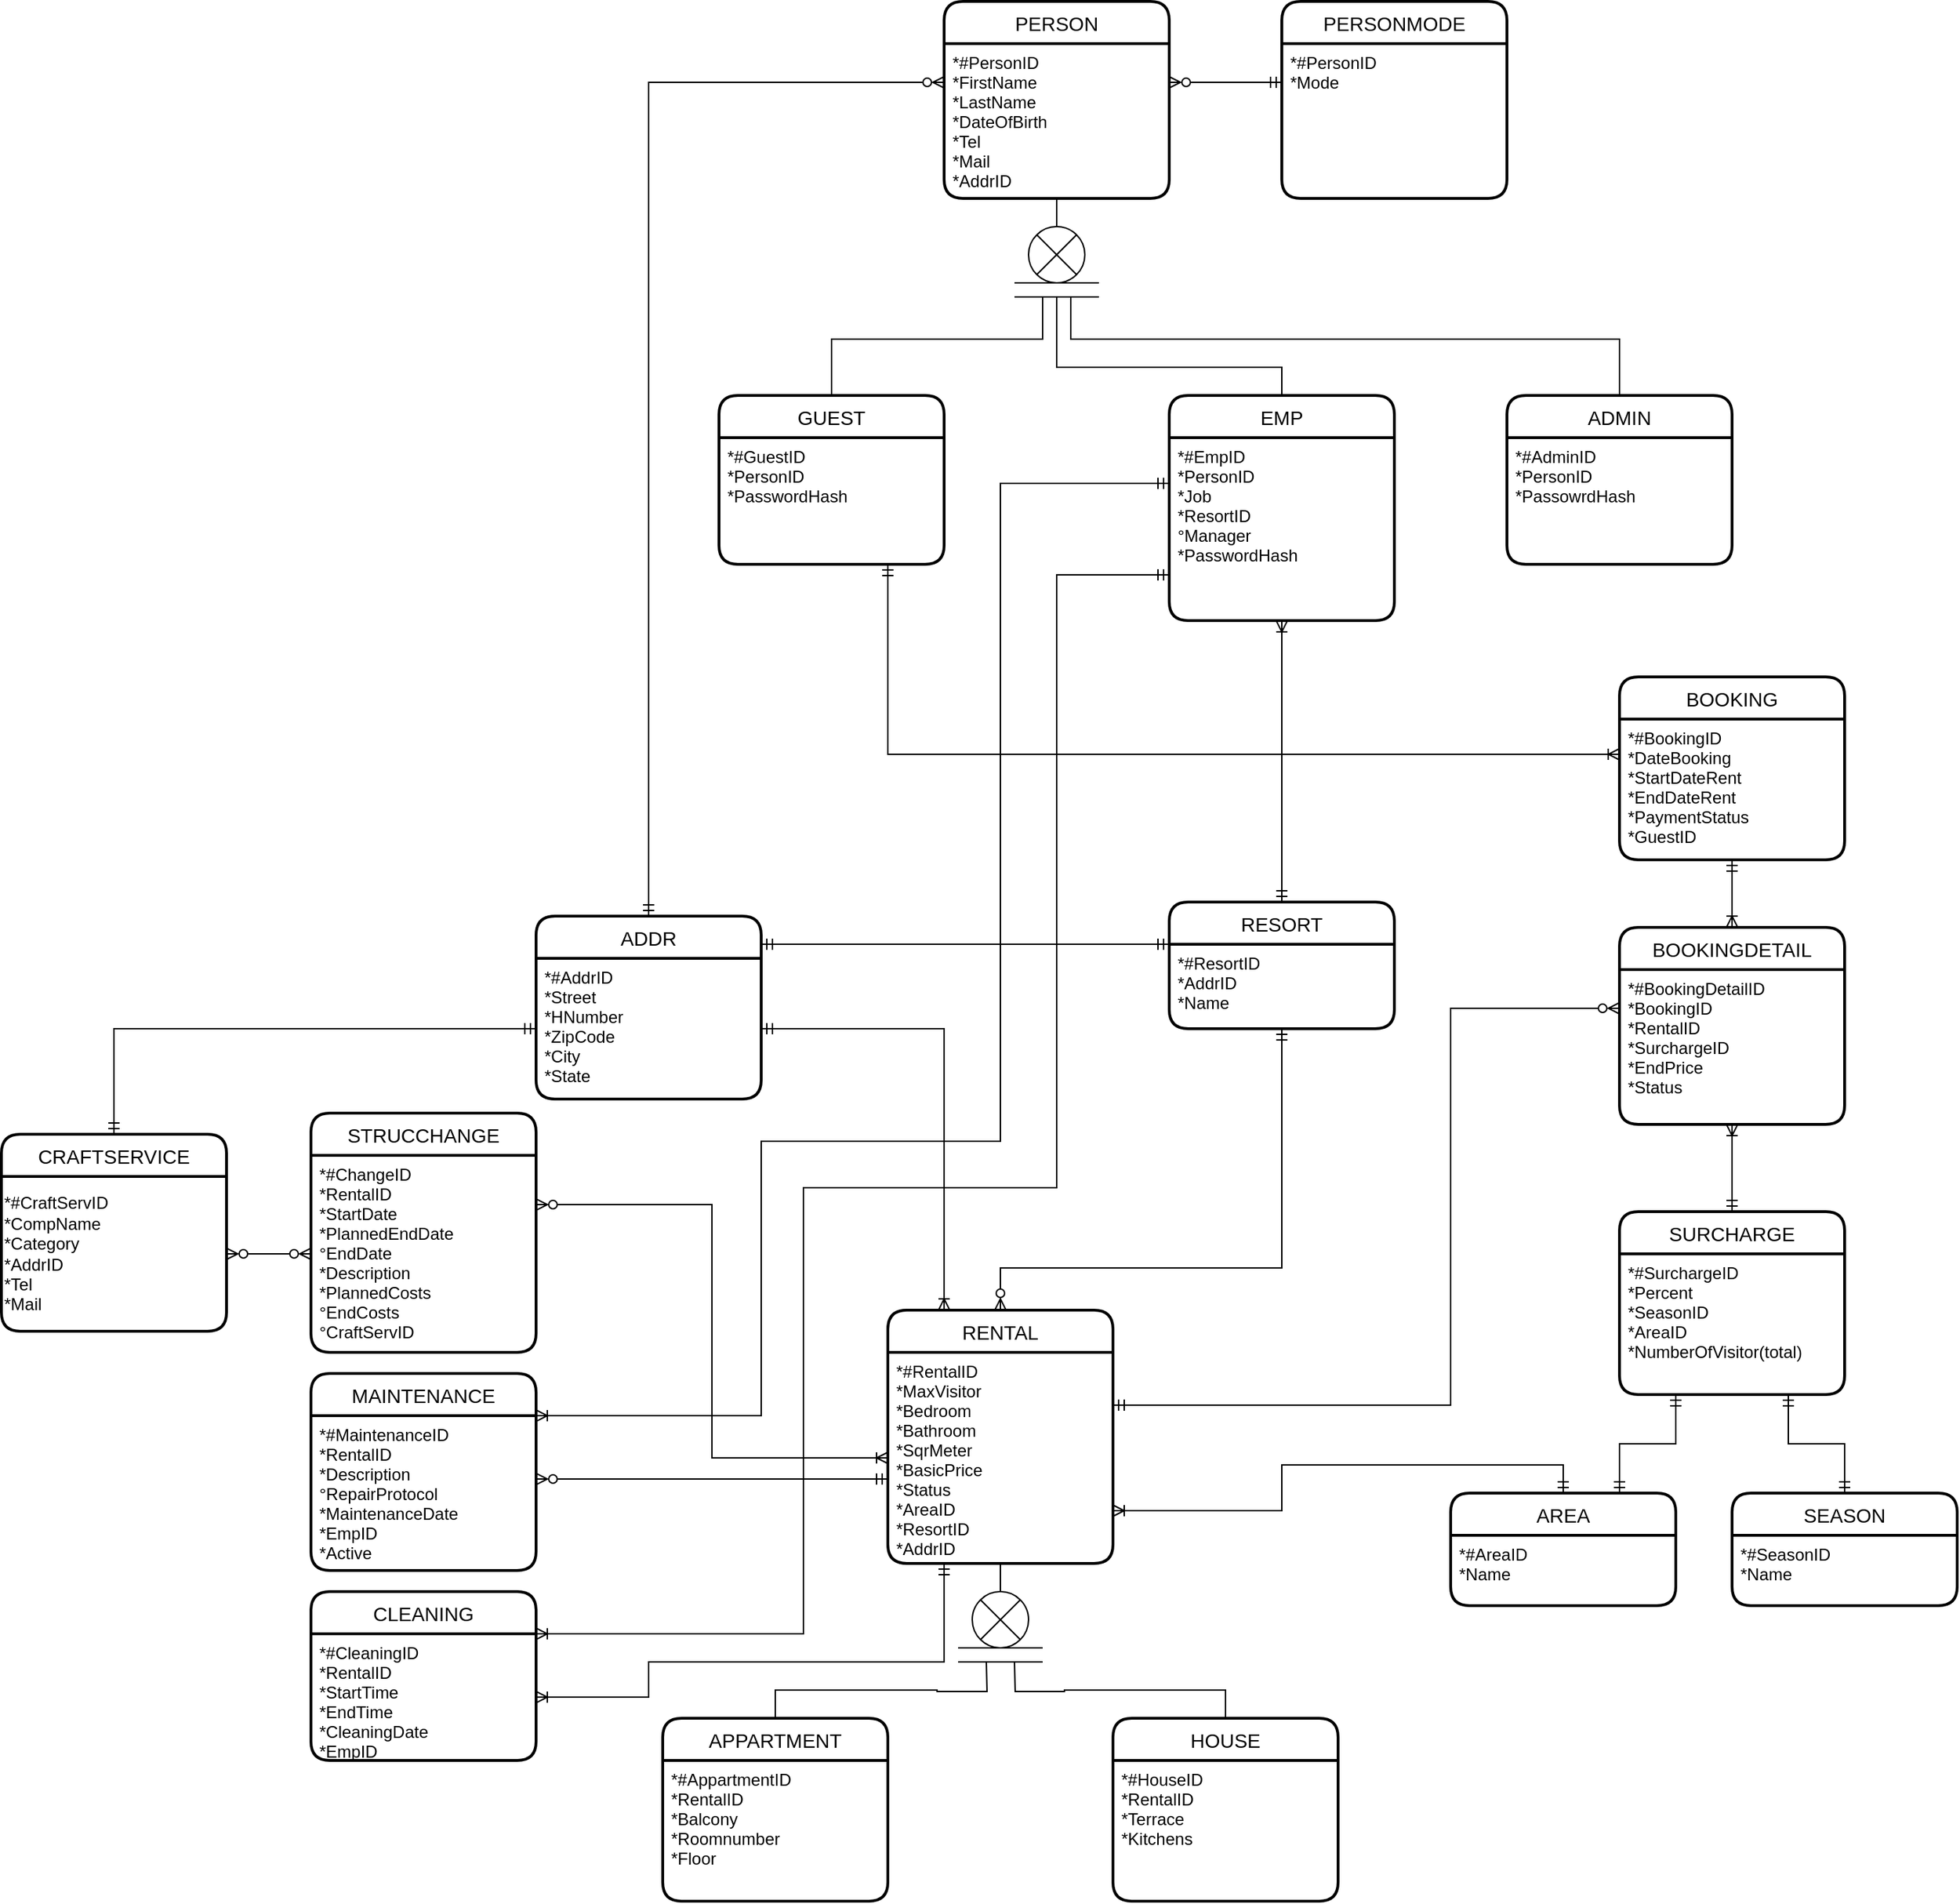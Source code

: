 <mxfile version="20.6.0" type="device"><diagram id="aWS-UrUtGDOm6s4PCsFX" name="Page-1"><mxGraphModel dx="2249" dy="1901" grid="1" gridSize="10" guides="1" tooltips="1" connect="1" arrows="1" fold="1" page="1" pageScale="1" pageWidth="827" pageHeight="1169" math="0" shadow="0"><root><mxCell id="0"/><mxCell id="1" parent="0"/><mxCell id="pVvOawuIxSXvEvGRF1L0-3" value="ADDR" style="swimlane;childLayout=stackLayout;horizontal=1;startSize=30;horizontalStack=0;rounded=1;fontSize=14;fontStyle=0;strokeWidth=2;resizeParent=0;resizeLast=1;shadow=0;dashed=0;align=center;" parent="1" vertex="1"><mxGeometry x="30" y="290" width="160" height="130" as="geometry"/></mxCell><mxCell id="pVvOawuIxSXvEvGRF1L0-4" value="*#AddrID&#xA;*Street&#xA;*HNumber&#xA;*ZipCode&#xA;*City&#xA;*State&#xA;&#xA;" style="align=left;strokeColor=none;fillColor=none;spacingLeft=4;fontSize=12;verticalAlign=top;resizable=0;rotatable=0;part=1;" parent="pVvOawuIxSXvEvGRF1L0-3" vertex="1"><mxGeometry y="30" width="160" height="100" as="geometry"/></mxCell><mxCell id="5Nb0aw0FbilER9dy1wmk-6" style="edgeStyle=orthogonalEdgeStyle;rounded=0;orthogonalLoop=1;jettySize=auto;html=1;exitX=0.5;exitY=1;exitDx=0;exitDy=0;startArrow=ERmandOne;startFill=0;endArrow=ERzeroToMany;endFill=0;entryX=0.5;entryY=0;entryDx=0;entryDy=0;" parent="1" source="pVvOawuIxSXvEvGRF1L0-5" target="pVvOawuIxSXvEvGRF1L0-9" edge="1"><mxGeometry relative="1" as="geometry"><mxPoint x="540" y="540" as="targetPoint"/><Array as="points"><mxPoint x="560" y="540"/><mxPoint x="360" y="540"/></Array></mxGeometry></mxCell><mxCell id="pVvOawuIxSXvEvGRF1L0-5" value="RESORT" style="swimlane;childLayout=stackLayout;horizontal=1;startSize=30;horizontalStack=0;rounded=1;fontSize=14;fontStyle=0;strokeWidth=2;resizeParent=0;resizeLast=1;shadow=0;dashed=0;align=center;" parent="1" vertex="1"><mxGeometry x="480" y="280" width="160" height="90" as="geometry"/></mxCell><mxCell id="pVvOawuIxSXvEvGRF1L0-6" value="*#ResortID&#xA;*AddrID&#xA;*Name&#xA;" style="align=left;strokeColor=none;fillColor=none;spacingLeft=4;fontSize=12;verticalAlign=top;resizable=0;rotatable=0;part=1;" parent="pVvOawuIxSXvEvGRF1L0-5" vertex="1"><mxGeometry y="30" width="160" height="60" as="geometry"/></mxCell><mxCell id="pVvOawuIxSXvEvGRF1L0-8" style="edgeStyle=orthogonalEdgeStyle;rounded=0;orthogonalLoop=1;jettySize=auto;html=1;exitX=0.5;exitY=1;exitDx=0;exitDy=0;entryX=0.5;entryY=0;entryDx=0;entryDy=0;startArrow=ERoneToMany;startFill=0;endArrow=ERmandOne;endFill=0;" parent="1" source="3sIMID8LesVrFfQINuA5-2" target="pVvOawuIxSXvEvGRF1L0-5" edge="1"><mxGeometry relative="1" as="geometry"/></mxCell><mxCell id="pVvOawuIxSXvEvGRF1L0-9" value="RENTAL" style="swimlane;childLayout=stackLayout;horizontal=1;startSize=30;horizontalStack=0;rounded=1;fontSize=14;fontStyle=0;strokeWidth=2;resizeParent=0;resizeLast=1;shadow=0;dashed=0;align=center;" parent="1" vertex="1"><mxGeometry x="280" y="570" width="160" height="180" as="geometry"/></mxCell><mxCell id="pVvOawuIxSXvEvGRF1L0-10" value="*#RentalID&#xA;*MaxVisitor&#xA;*Bedroom&#xA;*Bathroom&#xA;*SqrMeter&#xA;*BasicPrice&#xA;*Status&#xA;*AreaID&#xA;*ResortID&#xA;*AddrID&#xA;&#xA;&#xA;" style="align=left;strokeColor=none;fillColor=none;spacingLeft=4;fontSize=12;verticalAlign=top;resizable=0;rotatable=0;part=1;" parent="pVvOawuIxSXvEvGRF1L0-9" vertex="1"><mxGeometry y="30" width="160" height="150" as="geometry"/></mxCell><mxCell id="pVvOawuIxSXvEvGRF1L0-11" style="edgeStyle=orthogonalEdgeStyle;rounded=0;orthogonalLoop=1;jettySize=auto;html=1;exitX=0.25;exitY=0;exitDx=0;exitDy=0;entryX=1;entryY=0.5;entryDx=0;entryDy=0;startArrow=ERoneToMany;startFill=0;endArrow=ERmandOne;endFill=0;" parent="1" source="pVvOawuIxSXvEvGRF1L0-9" target="pVvOawuIxSXvEvGRF1L0-4" edge="1"><mxGeometry relative="1" as="geometry"><Array as="points"><mxPoint x="320" y="370"/></Array></mxGeometry></mxCell><mxCell id="pVvOawuIxSXvEvGRF1L0-21" style="edgeStyle=orthogonalEdgeStyle;rounded=0;orthogonalLoop=1;jettySize=auto;html=1;exitX=0.5;exitY=0;exitDx=0;exitDy=0;startArrow=none;startFill=0;endArrow=none;endFill=0;" parent="1" source="pVvOawuIxSXvEvGRF1L0-12" edge="1"><mxGeometry relative="1" as="geometry"><mxPoint x="350" y="820" as="targetPoint"/></mxGeometry></mxCell><mxCell id="pVvOawuIxSXvEvGRF1L0-12" value="APPARTMENT" style="swimlane;childLayout=stackLayout;horizontal=1;startSize=30;horizontalStack=0;rounded=1;fontSize=14;fontStyle=0;strokeWidth=2;resizeParent=0;resizeLast=1;shadow=0;dashed=0;align=center;" parent="1" vertex="1"><mxGeometry x="120" y="860" width="160" height="130" as="geometry"/></mxCell><mxCell id="pVvOawuIxSXvEvGRF1L0-13" value="*#AppartmentID&#xA;*RentalID&#xA;*Balcony&#xA;*Roomnumber&#xA;*Floor" style="align=left;strokeColor=none;fillColor=none;spacingLeft=4;fontSize=12;verticalAlign=top;resizable=0;rotatable=0;part=1;" parent="pVvOawuIxSXvEvGRF1L0-12" vertex="1"><mxGeometry y="30" width="160" height="100" as="geometry"/></mxCell><mxCell id="pVvOawuIxSXvEvGRF1L0-20" style="edgeStyle=orthogonalEdgeStyle;rounded=0;orthogonalLoop=1;jettySize=auto;html=1;exitX=0.5;exitY=0;exitDx=0;exitDy=0;startArrow=none;startFill=0;endArrow=none;endFill=0;" parent="1" source="pVvOawuIxSXvEvGRF1L0-14" edge="1"><mxGeometry relative="1" as="geometry"><mxPoint x="370" y="820" as="targetPoint"/></mxGeometry></mxCell><mxCell id="pVvOawuIxSXvEvGRF1L0-14" value="HOUSE" style="swimlane;childLayout=stackLayout;horizontal=1;startSize=30;horizontalStack=0;rounded=1;fontSize=14;fontStyle=0;strokeWidth=2;resizeParent=0;resizeLast=1;shadow=0;dashed=0;align=center;" parent="1" vertex="1"><mxGeometry x="440" y="860" width="160" height="130" as="geometry"/></mxCell><mxCell id="pVvOawuIxSXvEvGRF1L0-15" value="*#HouseID&#xA;*RentalID&#xA;*Terrace&#xA;*Kitchens&#xA;" style="align=left;strokeColor=none;fillColor=none;spacingLeft=4;fontSize=12;verticalAlign=top;resizable=0;rotatable=0;part=1;" parent="pVvOawuIxSXvEvGRF1L0-14" vertex="1"><mxGeometry y="30" width="160" height="100" as="geometry"/></mxCell><mxCell id="pVvOawuIxSXvEvGRF1L0-16" value="" style="ellipse;whiteSpace=wrap;html=1;" parent="1" vertex="1"><mxGeometry x="340" y="770" width="40" height="40" as="geometry"/></mxCell><mxCell id="pVvOawuIxSXvEvGRF1L0-17" style="edgeStyle=orthogonalEdgeStyle;rounded=0;orthogonalLoop=1;jettySize=auto;html=1;exitX=0.5;exitY=1;exitDx=0;exitDy=0;entryX=0.5;entryY=0;entryDx=0;entryDy=0;startArrow=none;startFill=0;endArrow=none;endFill=0;" parent="1" source="pVvOawuIxSXvEvGRF1L0-10" target="pVvOawuIxSXvEvGRF1L0-16" edge="1"><mxGeometry relative="1" as="geometry"><mxPoint x="360" y="760" as="sourcePoint"/></mxGeometry></mxCell><mxCell id="pVvOawuIxSXvEvGRF1L0-18" value="" style="endArrow=none;html=1;rounded=0;" parent="1" edge="1"><mxGeometry width="50" height="50" relative="1" as="geometry"><mxPoint x="330" y="820" as="sourcePoint"/><mxPoint x="390" y="820" as="targetPoint"/></mxGeometry></mxCell><mxCell id="pVvOawuIxSXvEvGRF1L0-19" value="" style="endArrow=none;html=1;rounded=0;" parent="1" edge="1"><mxGeometry width="50" height="50" relative="1" as="geometry"><mxPoint x="330" y="810" as="sourcePoint"/><mxPoint x="390" y="810" as="targetPoint"/></mxGeometry></mxCell><mxCell id="pVvOawuIxSXvEvGRF1L0-24" style="edgeStyle=orthogonalEdgeStyle;rounded=0;orthogonalLoop=1;jettySize=auto;html=1;exitX=0;exitY=0.25;exitDx=0;exitDy=0;entryX=0.5;entryY=0;entryDx=0;entryDy=0;startArrow=ERzeroToMany;startFill=0;endArrow=ERmandOne;endFill=0;" parent="1" source="3sIMID8LesVrFfQINuA5-8" target="pVvOawuIxSXvEvGRF1L0-3" edge="1"><mxGeometry relative="1" as="geometry"><Array as="points"><mxPoint x="110" y="-302"/></Array></mxGeometry></mxCell><mxCell id="pVvOawuIxSXvEvGRF1L0-25" value="BOOKING" style="swimlane;childLayout=stackLayout;horizontal=1;startSize=30;horizontalStack=0;rounded=1;fontSize=14;fontStyle=0;strokeWidth=2;resizeParent=0;resizeLast=1;shadow=0;dashed=0;align=center;" parent="1" vertex="1"><mxGeometry x="800" y="120" width="160" height="130" as="geometry"/></mxCell><mxCell id="pVvOawuIxSXvEvGRF1L0-26" value="*#BookingID&#xA;*DateBooking&#xA;*StartDateRent&#xA;*EndDateRent&#xA;*PaymentStatus&#xA;*GuestID&#xA;" style="align=left;strokeColor=none;fillColor=none;spacingLeft=4;fontSize=12;verticalAlign=top;resizable=0;rotatable=0;part=1;" parent="pVvOawuIxSXvEvGRF1L0-25" vertex="1"><mxGeometry y="30" width="160" height="100" as="geometry"/></mxCell><mxCell id="pVvOawuIxSXvEvGRF1L0-27" value="BOOKINGDETAIL" style="swimlane;childLayout=stackLayout;horizontal=1;startSize=30;horizontalStack=0;rounded=1;fontSize=14;fontStyle=0;strokeWidth=2;resizeParent=0;resizeLast=1;shadow=0;dashed=0;align=center;" parent="1" vertex="1"><mxGeometry x="800" y="298" width="160" height="140" as="geometry"/></mxCell><mxCell id="pVvOawuIxSXvEvGRF1L0-28" value="*#BookingDetailID&#xA;*BookingID&#xA;*RentalID&#xA;*SurchargeID&#xA;*EndPrice&#xA;*Status" style="align=left;strokeColor=none;fillColor=none;spacingLeft=4;fontSize=12;verticalAlign=top;resizable=0;rotatable=0;part=1;" parent="pVvOawuIxSXvEvGRF1L0-27" vertex="1"><mxGeometry y="30" width="160" height="110" as="geometry"/></mxCell><mxCell id="pVvOawuIxSXvEvGRF1L0-29" style="edgeStyle=orthogonalEdgeStyle;rounded=0;orthogonalLoop=1;jettySize=auto;html=1;exitX=0.75;exitY=1;exitDx=0;exitDy=0;entryX=0;entryY=0.25;entryDx=0;entryDy=0;startArrow=ERmandOne;startFill=0;endArrow=ERoneToMany;endFill=0;" parent="1" source="3sIMID8LesVrFfQINuA5-6" target="pVvOawuIxSXvEvGRF1L0-26" edge="1"><mxGeometry relative="1" as="geometry"><Array as="points"><mxPoint x="280" y="175"/></Array></mxGeometry></mxCell><mxCell id="pVvOawuIxSXvEvGRF1L0-30" value="AREA" style="swimlane;childLayout=stackLayout;horizontal=1;startSize=30;horizontalStack=0;rounded=1;fontSize=14;fontStyle=0;strokeWidth=2;resizeParent=0;resizeLast=1;shadow=0;dashed=0;align=center;" parent="1" vertex="1"><mxGeometry x="680" y="700" width="160" height="80" as="geometry"/></mxCell><mxCell id="pVvOawuIxSXvEvGRF1L0-31" value="*#AreaID&#xA;*Name&#xA;" style="align=left;strokeColor=none;fillColor=none;spacingLeft=4;fontSize=12;verticalAlign=top;resizable=0;rotatable=0;part=1;" parent="pVvOawuIxSXvEvGRF1L0-30" vertex="1"><mxGeometry y="30" width="160" height="50" as="geometry"/></mxCell><mxCell id="pVvOawuIxSXvEvGRF1L0-32" value="SEASON" style="swimlane;childLayout=stackLayout;horizontal=1;startSize=30;horizontalStack=0;rounded=1;fontSize=14;fontStyle=0;strokeWidth=2;resizeParent=0;resizeLast=1;shadow=0;dashed=0;align=center;" parent="1" vertex="1"><mxGeometry x="880" y="700" width="160" height="80" as="geometry"/></mxCell><mxCell id="pVvOawuIxSXvEvGRF1L0-33" value="*#SeasonID&#xA;*Name&#xA;" style="align=left;strokeColor=none;fillColor=none;spacingLeft=4;fontSize=12;verticalAlign=top;resizable=0;rotatable=0;part=1;" parent="pVvOawuIxSXvEvGRF1L0-32" vertex="1"><mxGeometry y="30" width="160" height="50" as="geometry"/></mxCell><mxCell id="pVvOawuIxSXvEvGRF1L0-34" style="edgeStyle=orthogonalEdgeStyle;rounded=0;orthogonalLoop=1;jettySize=auto;html=1;exitX=1;exitY=0.75;exitDx=0;exitDy=0;entryX=0.5;entryY=0;entryDx=0;entryDy=0;startArrow=ERoneToMany;startFill=0;endArrow=ERmandOne;endFill=0;" parent="1" source="pVvOawuIxSXvEvGRF1L0-10" target="pVvOawuIxSXvEvGRF1L0-30" edge="1"><mxGeometry relative="1" as="geometry"/></mxCell><mxCell id="pVvOawuIxSXvEvGRF1L0-36" value="SURCHARGE" style="swimlane;childLayout=stackLayout;horizontal=1;startSize=30;horizontalStack=0;rounded=1;fontSize=14;fontStyle=0;strokeWidth=2;resizeParent=0;resizeLast=1;shadow=0;dashed=0;align=center;" parent="1" vertex="1"><mxGeometry x="800" y="500" width="160" height="130" as="geometry"/></mxCell><mxCell id="pVvOawuIxSXvEvGRF1L0-37" value="*#SurchargeID&#xA;*Percent&#xA;*SeasonID&#xA;*AreaID&#xA;*NumberOfVisitor(total)&#xA;" style="align=left;strokeColor=none;fillColor=none;spacingLeft=4;fontSize=12;verticalAlign=top;resizable=0;rotatable=0;part=1;" parent="pVvOawuIxSXvEvGRF1L0-36" vertex="1"><mxGeometry y="30" width="160" height="100" as="geometry"/></mxCell><mxCell id="pVvOawuIxSXvEvGRF1L0-38" style="edgeStyle=orthogonalEdgeStyle;rounded=0;orthogonalLoop=1;jettySize=auto;html=1;exitX=0.25;exitY=1;exitDx=0;exitDy=0;entryX=0.75;entryY=0;entryDx=0;entryDy=0;startArrow=ERmandOne;startFill=0;endArrow=ERmandOne;endFill=0;" parent="1" source="pVvOawuIxSXvEvGRF1L0-37" target="pVvOawuIxSXvEvGRF1L0-30" edge="1"><mxGeometry relative="1" as="geometry"/></mxCell><mxCell id="pVvOawuIxSXvEvGRF1L0-39" style="edgeStyle=orthogonalEdgeStyle;rounded=0;orthogonalLoop=1;jettySize=auto;html=1;exitX=0.75;exitY=1;exitDx=0;exitDy=0;entryX=0.5;entryY=0;entryDx=0;entryDy=0;startArrow=ERmandOne;startFill=0;endArrow=ERmandOne;endFill=0;" parent="1" source="pVvOawuIxSXvEvGRF1L0-37" target="pVvOawuIxSXvEvGRF1L0-32" edge="1"><mxGeometry relative="1" as="geometry"/></mxCell><mxCell id="pVvOawuIxSXvEvGRF1L0-41" style="edgeStyle=orthogonalEdgeStyle;rounded=0;orthogonalLoop=1;jettySize=auto;html=1;exitX=0.5;exitY=1;exitDx=0;exitDy=0;entryX=0.5;entryY=0;entryDx=0;entryDy=0;startArrow=ERoneToMany;startFill=0;endArrow=ERmandOne;endFill=0;" parent="1" source="pVvOawuIxSXvEvGRF1L0-28" target="pVvOawuIxSXvEvGRF1L0-36" edge="1"><mxGeometry relative="1" as="geometry"/></mxCell><mxCell id="pVvOawuIxSXvEvGRF1L0-43" style="edgeStyle=orthogonalEdgeStyle;rounded=0;orthogonalLoop=1;jettySize=auto;html=1;exitX=0.5;exitY=1;exitDx=0;exitDy=0;entryX=0.5;entryY=0;entryDx=0;entryDy=0;startArrow=ERmandOne;startFill=0;endArrow=ERoneToMany;endFill=0;" parent="1" source="pVvOawuIxSXvEvGRF1L0-26" target="pVvOawuIxSXvEvGRF1L0-27" edge="1"><mxGeometry relative="1" as="geometry"/></mxCell><mxCell id="MyWMd_UCKaMzFZYr7Pf7-7" value="" style="endArrow=none;html=1;rounded=0;exitX=0;exitY=1;exitDx=0;exitDy=0;entryX=1;entryY=0;entryDx=0;entryDy=0;" parent="1" source="pVvOawuIxSXvEvGRF1L0-16" target="pVvOawuIxSXvEvGRF1L0-16" edge="1"><mxGeometry width="50" height="50" relative="1" as="geometry"><mxPoint x="345" y="805" as="sourcePoint"/><mxPoint x="375" y="775" as="targetPoint"/></mxGeometry></mxCell><mxCell id="MyWMd_UCKaMzFZYr7Pf7-8" value="" style="endArrow=none;html=1;rounded=0;exitX=1;exitY=1;exitDx=0;exitDy=0;entryX=0;entryY=0;entryDx=0;entryDy=0;" parent="1" source="pVvOawuIxSXvEvGRF1L0-16" target="pVvOawuIxSXvEvGRF1L0-16" edge="1"><mxGeometry width="50" height="50" relative="1" as="geometry"><mxPoint x="320" y="805" as="sourcePoint"/><mxPoint x="350" y="775" as="targetPoint"/></mxGeometry></mxCell><mxCell id="tzPV-0qDTJtdotpX9eF1-2" value="STRUCCHANGE" style="swimlane;childLayout=stackLayout;horizontal=1;startSize=30;horizontalStack=0;rounded=1;fontSize=14;fontStyle=0;strokeWidth=2;resizeParent=0;resizeLast=1;shadow=0;dashed=0;align=center;" parent="1" vertex="1"><mxGeometry x="-130" y="430" width="160" height="170" as="geometry"/></mxCell><mxCell id="tzPV-0qDTJtdotpX9eF1-3" value="*#ChangeID&#xA;*RentalID&#xA;*StartDate&#xA;*PlannedEndDate&#xA;°EndDate&#xA;*Description&#xA;*PlannedCosts&#xA;°EndCosts&#xA;°CraftServID" style="align=left;strokeColor=none;fillColor=none;spacingLeft=4;fontSize=12;verticalAlign=top;resizable=0;rotatable=0;part=1;" parent="tzPV-0qDTJtdotpX9eF1-2" vertex="1"><mxGeometry y="30" width="160" height="140" as="geometry"/></mxCell><mxCell id="tzPV-0qDTJtdotpX9eF1-4" style="edgeStyle=orthogonalEdgeStyle;rounded=0;orthogonalLoop=1;jettySize=auto;html=1;exitX=1;exitY=0.25;exitDx=0;exitDy=0;entryX=0;entryY=0.5;entryDx=0;entryDy=0;endArrow=ERoneToMany;endFill=0;startArrow=ERzeroToMany;startFill=0;" parent="1" source="tzPV-0qDTJtdotpX9eF1-3" target="pVvOawuIxSXvEvGRF1L0-10" edge="1"><mxGeometry relative="1" as="geometry"/></mxCell><mxCell id="5Nb0aw0FbilER9dy1wmk-5" style="edgeStyle=orthogonalEdgeStyle;rounded=0;orthogonalLoop=1;jettySize=auto;html=1;startArrow=ERmandOne;startFill=0;endArrow=ERmandOne;endFill=0;entryX=0;entryY=0;entryDx=0;entryDy=0;" parent="1" target="pVvOawuIxSXvEvGRF1L0-6" edge="1"><mxGeometry relative="1" as="geometry"><mxPoint x="190" y="310" as="sourcePoint"/><Array as="points"><mxPoint x="390" y="310"/><mxPoint x="390" y="310"/></Array><mxPoint x="480" y="400" as="targetPoint"/></mxGeometry></mxCell><mxCell id="5Nb0aw0FbilER9dy1wmk-7" value="MAINTENANCE" style="swimlane;childLayout=stackLayout;horizontal=1;startSize=30;horizontalStack=0;rounded=1;fontSize=14;fontStyle=0;strokeWidth=2;resizeParent=0;resizeLast=1;shadow=0;dashed=0;align=center;" parent="1" vertex="1"><mxGeometry x="-130" y="615" width="160" height="140" as="geometry"/></mxCell><mxCell id="5Nb0aw0FbilER9dy1wmk-8" value="*#MaintenanceID&#xA;*RentalID&#xA;*Description&#xA;°RepairProtocol&#xA;*MaintenanceDate&#xA;*EmpID&#xA;*Active&#xA;" style="align=left;strokeColor=none;fillColor=none;spacingLeft=4;fontSize=12;verticalAlign=top;resizable=0;rotatable=0;part=1;" parent="5Nb0aw0FbilER9dy1wmk-7" vertex="1"><mxGeometry y="30" width="160" height="110" as="geometry"/></mxCell><mxCell id="5Nb0aw0FbilER9dy1wmk-10" value="CLEANING" style="swimlane;childLayout=stackLayout;horizontal=1;startSize=30;horizontalStack=0;rounded=1;fontSize=14;fontStyle=0;strokeWidth=2;resizeParent=0;resizeLast=1;shadow=0;dashed=0;align=center;" parent="1" vertex="1"><mxGeometry x="-130" y="770" width="160" height="120" as="geometry"/></mxCell><mxCell id="5Nb0aw0FbilER9dy1wmk-11" value="*#CleaningID&#xA;*RentalID&#xA;*StartTime&#xA;*EndTime&#xA;*CleaningDate&#xA;*EmpID" style="align=left;strokeColor=none;fillColor=none;spacingLeft=4;fontSize=12;verticalAlign=top;resizable=0;rotatable=0;part=1;" parent="5Nb0aw0FbilER9dy1wmk-10" vertex="1"><mxGeometry y="30" width="160" height="90" as="geometry"/></mxCell><mxCell id="5Nb0aw0FbilER9dy1wmk-12" style="edgeStyle=orthogonalEdgeStyle;rounded=0;orthogonalLoop=1;jettySize=auto;html=1;startArrow=ERzeroToMany;startFill=0;endArrow=ERmandOne;endFill=0;" parent="1" edge="1"><mxGeometry relative="1" as="geometry"><Array as="points"><mxPoint x="30" y="690"/><mxPoint x="280" y="690"/></Array><mxPoint x="30" y="690" as="sourcePoint"/><mxPoint x="280" y="690" as="targetPoint"/></mxGeometry></mxCell><mxCell id="5Nb0aw0FbilER9dy1wmk-13" style="edgeStyle=orthogonalEdgeStyle;rounded=0;orthogonalLoop=1;jettySize=auto;html=1;exitX=0.25;exitY=1;exitDx=0;exitDy=0;startArrow=ERmandOne;startFill=0;endArrow=ERoneToMany;endFill=0;entryX=1;entryY=0.5;entryDx=0;entryDy=0;" parent="1" source="pVvOawuIxSXvEvGRF1L0-10" target="5Nb0aw0FbilER9dy1wmk-11" edge="1"><mxGeometry relative="1" as="geometry"><Array as="points"><mxPoint x="320" y="820"/><mxPoint x="110" y="820"/><mxPoint x="110" y="845"/></Array><mxPoint x="60" y="840" as="targetPoint"/></mxGeometry></mxCell><mxCell id="5Nb0aw0FbilER9dy1wmk-14" style="edgeStyle=orthogonalEdgeStyle;rounded=0;orthogonalLoop=1;jettySize=auto;html=1;entryX=0;entryY=0.25;entryDx=0;entryDy=0;startArrow=ERoneToMany;startFill=0;endArrow=ERmandOne;endFill=0;exitX=1;exitY=0;exitDx=0;exitDy=0;" parent="1" source="5Nb0aw0FbilER9dy1wmk-8" target="3sIMID8LesVrFfQINuA5-2" edge="1"><mxGeometry relative="1" as="geometry"><Array as="points"><mxPoint x="190" y="645"/><mxPoint x="190" y="450"/><mxPoint x="360" y="450"/><mxPoint x="360" y="-18"/></Array><mxPoint x="110" y="670" as="sourcePoint"/></mxGeometry></mxCell><mxCell id="5Nb0aw0FbilER9dy1wmk-15" style="edgeStyle=orthogonalEdgeStyle;rounded=0;orthogonalLoop=1;jettySize=auto;html=1;exitX=1;exitY=0;exitDx=0;exitDy=0;entryX=0;entryY=0.75;entryDx=0;entryDy=0;startArrow=ERoneToMany;startFill=0;endArrow=ERmandOne;endFill=0;" parent="1" source="5Nb0aw0FbilER9dy1wmk-11" target="3sIMID8LesVrFfQINuA5-2" edge="1"><mxGeometry relative="1" as="geometry"><Array as="points"><mxPoint x="220" y="800"/><mxPoint x="220" y="483"/><mxPoint x="400" y="483"/><mxPoint x="400" y="48"/></Array></mxGeometry></mxCell><mxCell id="xMzyND9K9N3NadzlZeZi-10" style="edgeStyle=orthogonalEdgeStyle;rounded=0;orthogonalLoop=1;jettySize=auto;html=1;entryX=0;entryY=0.5;entryDx=0;entryDy=0;startArrow=ERmandOne;startFill=0;endArrow=ERmandOne;endFill=0;exitX=0.5;exitY=0;exitDx=0;exitDy=0;" parent="1" source="xMzyND9K9N3NadzlZeZi-1" target="pVvOawuIxSXvEvGRF1L0-4" edge="1"><mxGeometry relative="1" as="geometry"><mxPoint x="-160" y="550" as="sourcePoint"/><Array as="points"><mxPoint x="-270" y="370"/></Array></mxGeometry></mxCell><mxCell id="xMzyND9K9N3NadzlZeZi-1" value="CRAFTSERVICE" style="swimlane;childLayout=stackLayout;horizontal=1;startSize=30;horizontalStack=0;rounded=1;fontSize=14;fontStyle=0;strokeWidth=2;resizeParent=0;resizeLast=1;shadow=0;dashed=0;align=center;" parent="1" vertex="1"><mxGeometry x="-350" y="445" width="160" height="140" as="geometry"/></mxCell><mxCell id="xMzyND9K9N3NadzlZeZi-4" value="&lt;div align=&quot;left&quot;&gt;*#CraftServID&lt;/div&gt;&lt;div align=&quot;left&quot;&gt;*CompName&lt;br&gt;*Category&lt;br&gt;*AddrID&lt;br&gt;*Tel&lt;br&gt;*Mail&lt;/div&gt;" style="text;html=1;align=left;verticalAlign=middle;resizable=0;points=[];autosize=1;strokeColor=none;fillColor=none;" parent="xMzyND9K9N3NadzlZeZi-1" vertex="1"><mxGeometry y="30" width="160" height="110" as="geometry"/></mxCell><mxCell id="xMzyND9K9N3NadzlZeZi-11" style="edgeStyle=orthogonalEdgeStyle;rounded=0;orthogonalLoop=1;jettySize=auto;html=1;entryX=0;entryY=0.5;entryDx=0;entryDy=0;startArrow=ERzeroToMany;startFill=0;endArrow=ERzeroToMany;endFill=0;" parent="1" source="xMzyND9K9N3NadzlZeZi-4" target="tzPV-0qDTJtdotpX9eF1-3" edge="1"><mxGeometry relative="1" as="geometry"/></mxCell><mxCell id="2ui8VQlvTT7CYiTYEqcp-1" style="edgeStyle=orthogonalEdgeStyle;rounded=0;orthogonalLoop=1;jettySize=auto;html=1;exitX=1;exitY=0.25;exitDx=0;exitDy=0;entryX=0;entryY=0.25;entryDx=0;entryDy=0;endArrow=ERzeroToMany;endFill=0;startArrow=ERmandOne;startFill=0;" parent="1" source="pVvOawuIxSXvEvGRF1L0-10" target="pVvOawuIxSXvEvGRF1L0-28" edge="1"><mxGeometry relative="1" as="geometry"><Array as="points"><mxPoint x="680" y="638"/><mxPoint x="680" y="356"/></Array></mxGeometry></mxCell><mxCell id="3sIMID8LesVrFfQINuA5-19" style="edgeStyle=orthogonalEdgeStyle;rounded=0;orthogonalLoop=1;jettySize=auto;html=1;exitX=0.5;exitY=0;exitDx=0;exitDy=0;endArrow=none;endFill=0;" parent="1" source="3sIMID8LesVrFfQINuA5-1" edge="1"><mxGeometry relative="1" as="geometry"><mxPoint x="400" y="-150" as="targetPoint"/><Array as="points"><mxPoint x="560" y="-100"/><mxPoint x="400" y="-100"/></Array></mxGeometry></mxCell><mxCell id="3sIMID8LesVrFfQINuA5-1" value="EMP" style="swimlane;childLayout=stackLayout;horizontal=1;startSize=30;horizontalStack=0;rounded=1;fontSize=14;fontStyle=0;strokeWidth=2;resizeParent=0;resizeLast=1;shadow=0;dashed=0;align=center;" parent="1" vertex="1"><mxGeometry x="480" y="-80" width="160" height="160" as="geometry"/></mxCell><mxCell id="3sIMID8LesVrFfQINuA5-2" value="*#EmpID&#xA;*PersonID&#xA;*Job&#xA;*ResortID&#xA;°Manager&#xA;*PasswordHash&#xA;" style="align=left;strokeColor=none;fillColor=none;spacingLeft=4;fontSize=12;verticalAlign=top;resizable=0;rotatable=0;part=1;" parent="3sIMID8LesVrFfQINuA5-1" vertex="1"><mxGeometry y="30" width="160" height="130" as="geometry"/></mxCell><mxCell id="3sIMID8LesVrFfQINuA5-21" style="edgeStyle=orthogonalEdgeStyle;rounded=0;orthogonalLoop=1;jettySize=auto;html=1;exitX=0.5;exitY=0;exitDx=0;exitDy=0;endArrow=none;endFill=0;" parent="1" source="3sIMID8LesVrFfQINuA5-5" edge="1"><mxGeometry relative="1" as="geometry"><mxPoint x="390" y="-150" as="targetPoint"/><Array as="points"><mxPoint x="240" y="-120"/><mxPoint x="390" y="-120"/></Array></mxGeometry></mxCell><mxCell id="3sIMID8LesVrFfQINuA5-5" value="GUEST" style="swimlane;childLayout=stackLayout;horizontal=1;startSize=30;horizontalStack=0;rounded=1;fontSize=14;fontStyle=0;strokeWidth=2;resizeParent=0;resizeLast=1;shadow=0;dashed=0;align=center;" parent="1" vertex="1"><mxGeometry x="160" y="-80" width="160" height="120" as="geometry"/></mxCell><mxCell id="3sIMID8LesVrFfQINuA5-6" value="*#GuestID&#xA;*PersonID&#xA;*PasswordHash&#xA;&#xA;" style="align=left;strokeColor=none;fillColor=none;spacingLeft=4;fontSize=12;verticalAlign=top;resizable=0;rotatable=0;part=1;" parent="3sIMID8LesVrFfQINuA5-5" vertex="1"><mxGeometry y="30" width="160" height="90" as="geometry"/></mxCell><mxCell id="3sIMID8LesVrFfQINuA5-7" value="PERSON" style="swimlane;childLayout=stackLayout;horizontal=1;startSize=30;horizontalStack=0;rounded=1;fontSize=14;fontStyle=0;strokeWidth=2;resizeParent=0;resizeLast=1;shadow=0;dashed=0;align=center;" parent="1" vertex="1"><mxGeometry x="320" y="-360" width="160" height="140" as="geometry"/></mxCell><mxCell id="3sIMID8LesVrFfQINuA5-8" value="*#PersonID&#xA;*FirstName&#xA;*LastName&#xA;*DateOfBirth&#xA;*Tel&#xA;*Mail&#xA;*AddrID" style="align=left;strokeColor=none;fillColor=none;spacingLeft=4;fontSize=12;verticalAlign=top;resizable=0;rotatable=0;part=1;" parent="3sIMID8LesVrFfQINuA5-7" vertex="1"><mxGeometry y="30" width="160" height="110" as="geometry"/></mxCell><mxCell id="3sIMID8LesVrFfQINuA5-13" value="" style="ellipse;whiteSpace=wrap;html=1;" parent="1" vertex="1"><mxGeometry x="380" y="-200" width="40" height="40" as="geometry"/></mxCell><mxCell id="3sIMID8LesVrFfQINuA5-14" value="" style="endArrow=none;html=1;rounded=0;" parent="1" edge="1"><mxGeometry width="50" height="50" relative="1" as="geometry"><mxPoint x="370" y="-150" as="sourcePoint"/><mxPoint x="430" y="-150" as="targetPoint"/></mxGeometry></mxCell><mxCell id="3sIMID8LesVrFfQINuA5-15" value="" style="endArrow=none;html=1;rounded=0;" parent="1" edge="1"><mxGeometry width="50" height="50" relative="1" as="geometry"><mxPoint x="370" y="-160" as="sourcePoint"/><mxPoint x="430" y="-160" as="targetPoint"/></mxGeometry></mxCell><mxCell id="3sIMID8LesVrFfQINuA5-16" value="" style="endArrow=none;html=1;rounded=0;exitX=0;exitY=1;exitDx=0;exitDy=0;entryX=1;entryY=0;entryDx=0;entryDy=0;" parent="1" source="3sIMID8LesVrFfQINuA5-13" target="3sIMID8LesVrFfQINuA5-13" edge="1"><mxGeometry width="50" height="50" relative="1" as="geometry"><mxPoint x="385" y="-165" as="sourcePoint"/><mxPoint x="415" y="-195" as="targetPoint"/></mxGeometry></mxCell><mxCell id="3sIMID8LesVrFfQINuA5-17" value="" style="endArrow=none;html=1;rounded=0;exitX=1;exitY=1;exitDx=0;exitDy=0;entryX=0;entryY=0;entryDx=0;entryDy=0;" parent="1" source="3sIMID8LesVrFfQINuA5-13" target="3sIMID8LesVrFfQINuA5-13" edge="1"><mxGeometry width="50" height="50" relative="1" as="geometry"><mxPoint x="360" y="-165" as="sourcePoint"/><mxPoint x="390" y="-195" as="targetPoint"/></mxGeometry></mxCell><mxCell id="3sIMID8LesVrFfQINuA5-18" style="edgeStyle=orthogonalEdgeStyle;rounded=0;orthogonalLoop=1;jettySize=auto;html=1;exitX=0.5;exitY=1;exitDx=0;exitDy=0;entryX=0.5;entryY=0;entryDx=0;entryDy=0;endArrow=none;endFill=0;" parent="1" source="3sIMID8LesVrFfQINuA5-8" target="3sIMID8LesVrFfQINuA5-13" edge="1"><mxGeometry relative="1" as="geometry"/></mxCell><mxCell id="MqH_a3y8vgJE2p1lMuq5-3" style="edgeStyle=orthogonalEdgeStyle;rounded=0;orthogonalLoop=1;jettySize=auto;html=1;exitX=0.5;exitY=0;exitDx=0;exitDy=0;endArrow=none;endFill=0;" edge="1" parent="1" source="MqH_a3y8vgJE2p1lMuq5-1"><mxGeometry relative="1" as="geometry"><mxPoint x="410" y="-150" as="targetPoint"/><Array as="points"><mxPoint x="800" y="-120"/><mxPoint x="410" y="-120"/></Array></mxGeometry></mxCell><mxCell id="MqH_a3y8vgJE2p1lMuq5-1" value="ADMIN" style="swimlane;childLayout=stackLayout;horizontal=1;startSize=30;horizontalStack=0;rounded=1;fontSize=14;fontStyle=0;strokeWidth=2;resizeParent=0;resizeLast=1;shadow=0;dashed=0;align=center;" vertex="1" parent="1"><mxGeometry x="720" y="-80" width="160" height="120" as="geometry"/></mxCell><mxCell id="MqH_a3y8vgJE2p1lMuq5-2" value="*#AdminID&#xA;*PersonID&#xA;*PassowrdHash" style="align=left;strokeColor=none;fillColor=none;spacingLeft=4;fontSize=12;verticalAlign=top;resizable=0;rotatable=0;part=1;" vertex="1" parent="MqH_a3y8vgJE2p1lMuq5-1"><mxGeometry y="30" width="160" height="90" as="geometry"/></mxCell><mxCell id="MqH_a3y8vgJE2p1lMuq5-4" value="PERSONMODE" style="swimlane;childLayout=stackLayout;horizontal=1;startSize=30;horizontalStack=0;rounded=1;fontSize=14;fontStyle=0;strokeWidth=2;resizeParent=0;resizeLast=1;shadow=0;dashed=0;align=center;" vertex="1" parent="1"><mxGeometry x="560" y="-360" width="160" height="140" as="geometry"/></mxCell><mxCell id="MqH_a3y8vgJE2p1lMuq5-5" value="*#PersonID&#xA;*Mode&#xA;" style="align=left;strokeColor=none;fillColor=none;spacingLeft=4;fontSize=12;verticalAlign=top;resizable=0;rotatable=0;part=1;" vertex="1" parent="MqH_a3y8vgJE2p1lMuq5-4"><mxGeometry y="30" width="160" height="110" as="geometry"/></mxCell><mxCell id="MqH_a3y8vgJE2p1lMuq5-6" style="edgeStyle=orthogonalEdgeStyle;rounded=0;orthogonalLoop=1;jettySize=auto;html=1;exitX=1;exitY=0.25;exitDx=0;exitDy=0;entryX=0;entryY=0.25;entryDx=0;entryDy=0;endArrow=ERmandOne;endFill=0;startArrow=ERzeroToMany;startFill=0;" edge="1" parent="1" source="3sIMID8LesVrFfQINuA5-8" target="MqH_a3y8vgJE2p1lMuq5-5"><mxGeometry relative="1" as="geometry"/></mxCell></root></mxGraphModel></diagram></mxfile>